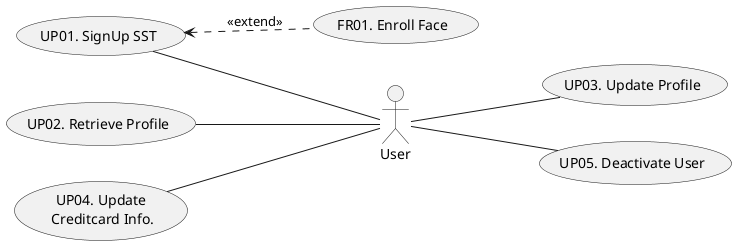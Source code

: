 @startuml
skinparam shadowing false
left to right direction

' Payment Management -> PM
(UP01. SignUp SST) as UP01
(UP02. Retrieve Profile) as UP02
(UP03. Update Profile) as UP03
(UP04. Update\n Creditcard Info.) as UP04
(UP05. Deactivate User) as UP05

(FR01. Enroll Face) as FR01

UP01 -- :User:
UP01 <.. FR01 : <<extend>>
UP02 -- :User:
:User: -- UP03
UP04 -- :User:
:User: -- UP05

@enduml